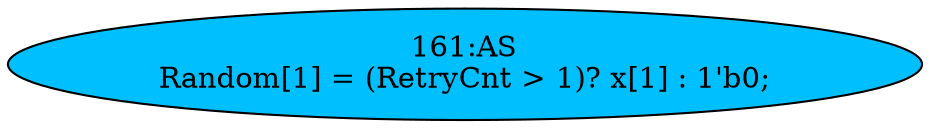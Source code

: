 strict digraph "" {
	node [label="\N"];
	"161:AS"	 [ast="<pyverilog.vparser.ast.Assign object at 0x7f63ad099210>",
		def_var="['Random']",
		fillcolor=deepskyblue,
		label="161:AS
Random[1] = (RetryCnt > 1)? x[1] : 1'b0;",
		statements="[]",
		style=filled,
		typ=Assign,
		use_var="['RetryCnt', 'x']"];
}
